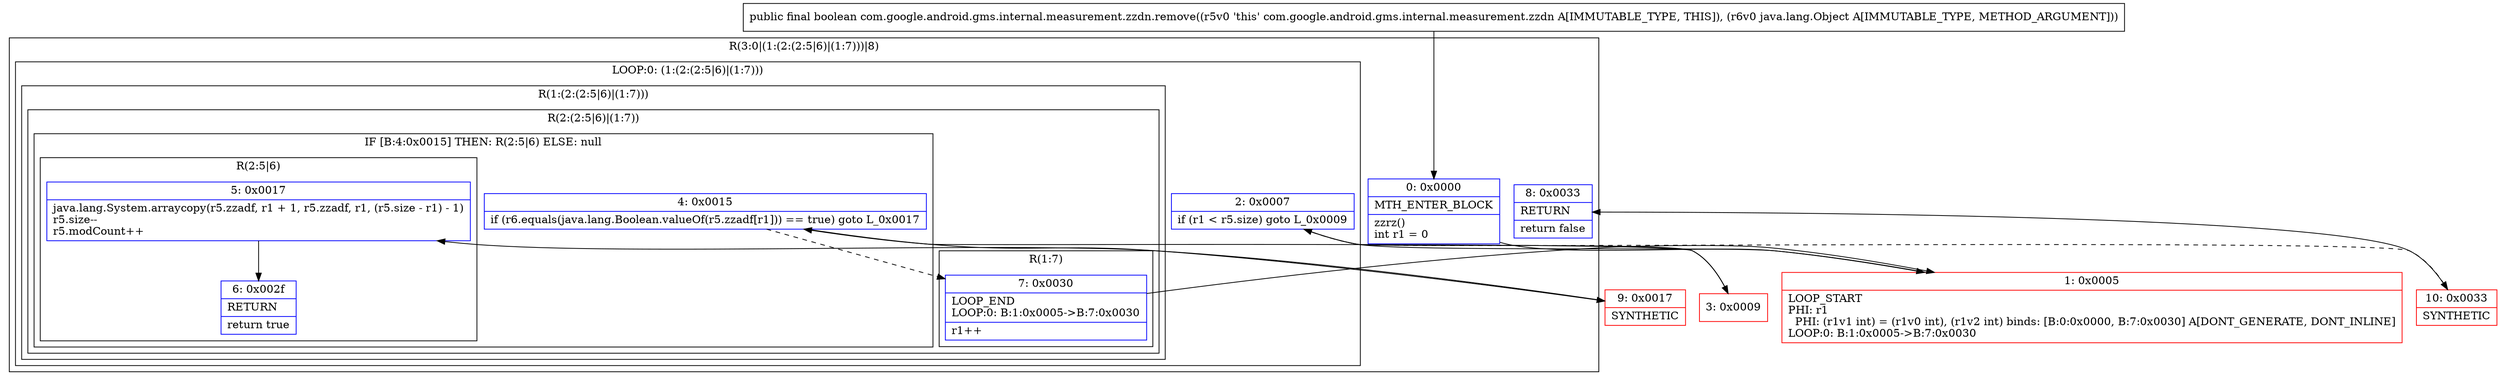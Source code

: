 digraph "CFG forcom.google.android.gms.internal.measurement.zzdn.remove(Ljava\/lang\/Object;)Z" {
subgraph cluster_Region_2045360107 {
label = "R(3:0|(1:(2:(2:5|6)|(1:7)))|8)";
node [shape=record,color=blue];
Node_0 [shape=record,label="{0\:\ 0x0000|MTH_ENTER_BLOCK\l|zzrz()\lint r1 = 0\l}"];
subgraph cluster_LoopRegion_677459971 {
label = "LOOP:0: (1:(2:(2:5|6)|(1:7)))";
node [shape=record,color=blue];
Node_2 [shape=record,label="{2\:\ 0x0007|if (r1 \< r5.size) goto L_0x0009\l}"];
subgraph cluster_Region_1754744911 {
label = "R(1:(2:(2:5|6)|(1:7)))";
node [shape=record,color=blue];
subgraph cluster_Region_247866576 {
label = "R(2:(2:5|6)|(1:7))";
node [shape=record,color=blue];
subgraph cluster_IfRegion_155576649 {
label = "IF [B:4:0x0015] THEN: R(2:5|6) ELSE: null";
node [shape=record,color=blue];
Node_4 [shape=record,label="{4\:\ 0x0015|if (r6.equals(java.lang.Boolean.valueOf(r5.zzadf[r1])) == true) goto L_0x0017\l}"];
subgraph cluster_Region_1025986917 {
label = "R(2:5|6)";
node [shape=record,color=blue];
Node_5 [shape=record,label="{5\:\ 0x0017|java.lang.System.arraycopy(r5.zzadf, r1 + 1, r5.zzadf, r1, (r5.size \- r1) \- 1)\lr5.size\-\-\lr5.modCount++\l}"];
Node_6 [shape=record,label="{6\:\ 0x002f|RETURN\l|return true\l}"];
}
}
subgraph cluster_Region_175621928 {
label = "R(1:7)";
node [shape=record,color=blue];
Node_7 [shape=record,label="{7\:\ 0x0030|LOOP_END\lLOOP:0: B:1:0x0005\-\>B:7:0x0030\l|r1++\l}"];
}
}
}
}
Node_8 [shape=record,label="{8\:\ 0x0033|RETURN\l|return false\l}"];
}
Node_1 [shape=record,color=red,label="{1\:\ 0x0005|LOOP_START\lPHI: r1 \l  PHI: (r1v1 int) = (r1v0 int), (r1v2 int) binds: [B:0:0x0000, B:7:0x0030] A[DONT_GENERATE, DONT_INLINE]\lLOOP:0: B:1:0x0005\-\>B:7:0x0030\l}"];
Node_3 [shape=record,color=red,label="{3\:\ 0x0009}"];
Node_9 [shape=record,color=red,label="{9\:\ 0x0017|SYNTHETIC\l}"];
Node_10 [shape=record,color=red,label="{10\:\ 0x0033|SYNTHETIC\l}"];
MethodNode[shape=record,label="{public final boolean com.google.android.gms.internal.measurement.zzdn.remove((r5v0 'this' com.google.android.gms.internal.measurement.zzdn A[IMMUTABLE_TYPE, THIS]), (r6v0 java.lang.Object A[IMMUTABLE_TYPE, METHOD_ARGUMENT])) }"];
MethodNode -> Node_0;
Node_0 -> Node_1;
Node_2 -> Node_3;
Node_2 -> Node_10[style=dashed];
Node_4 -> Node_7[style=dashed];
Node_4 -> Node_9;
Node_5 -> Node_6;
Node_7 -> Node_1;
Node_1 -> Node_2;
Node_3 -> Node_4;
Node_9 -> Node_5;
Node_10 -> Node_8;
}

